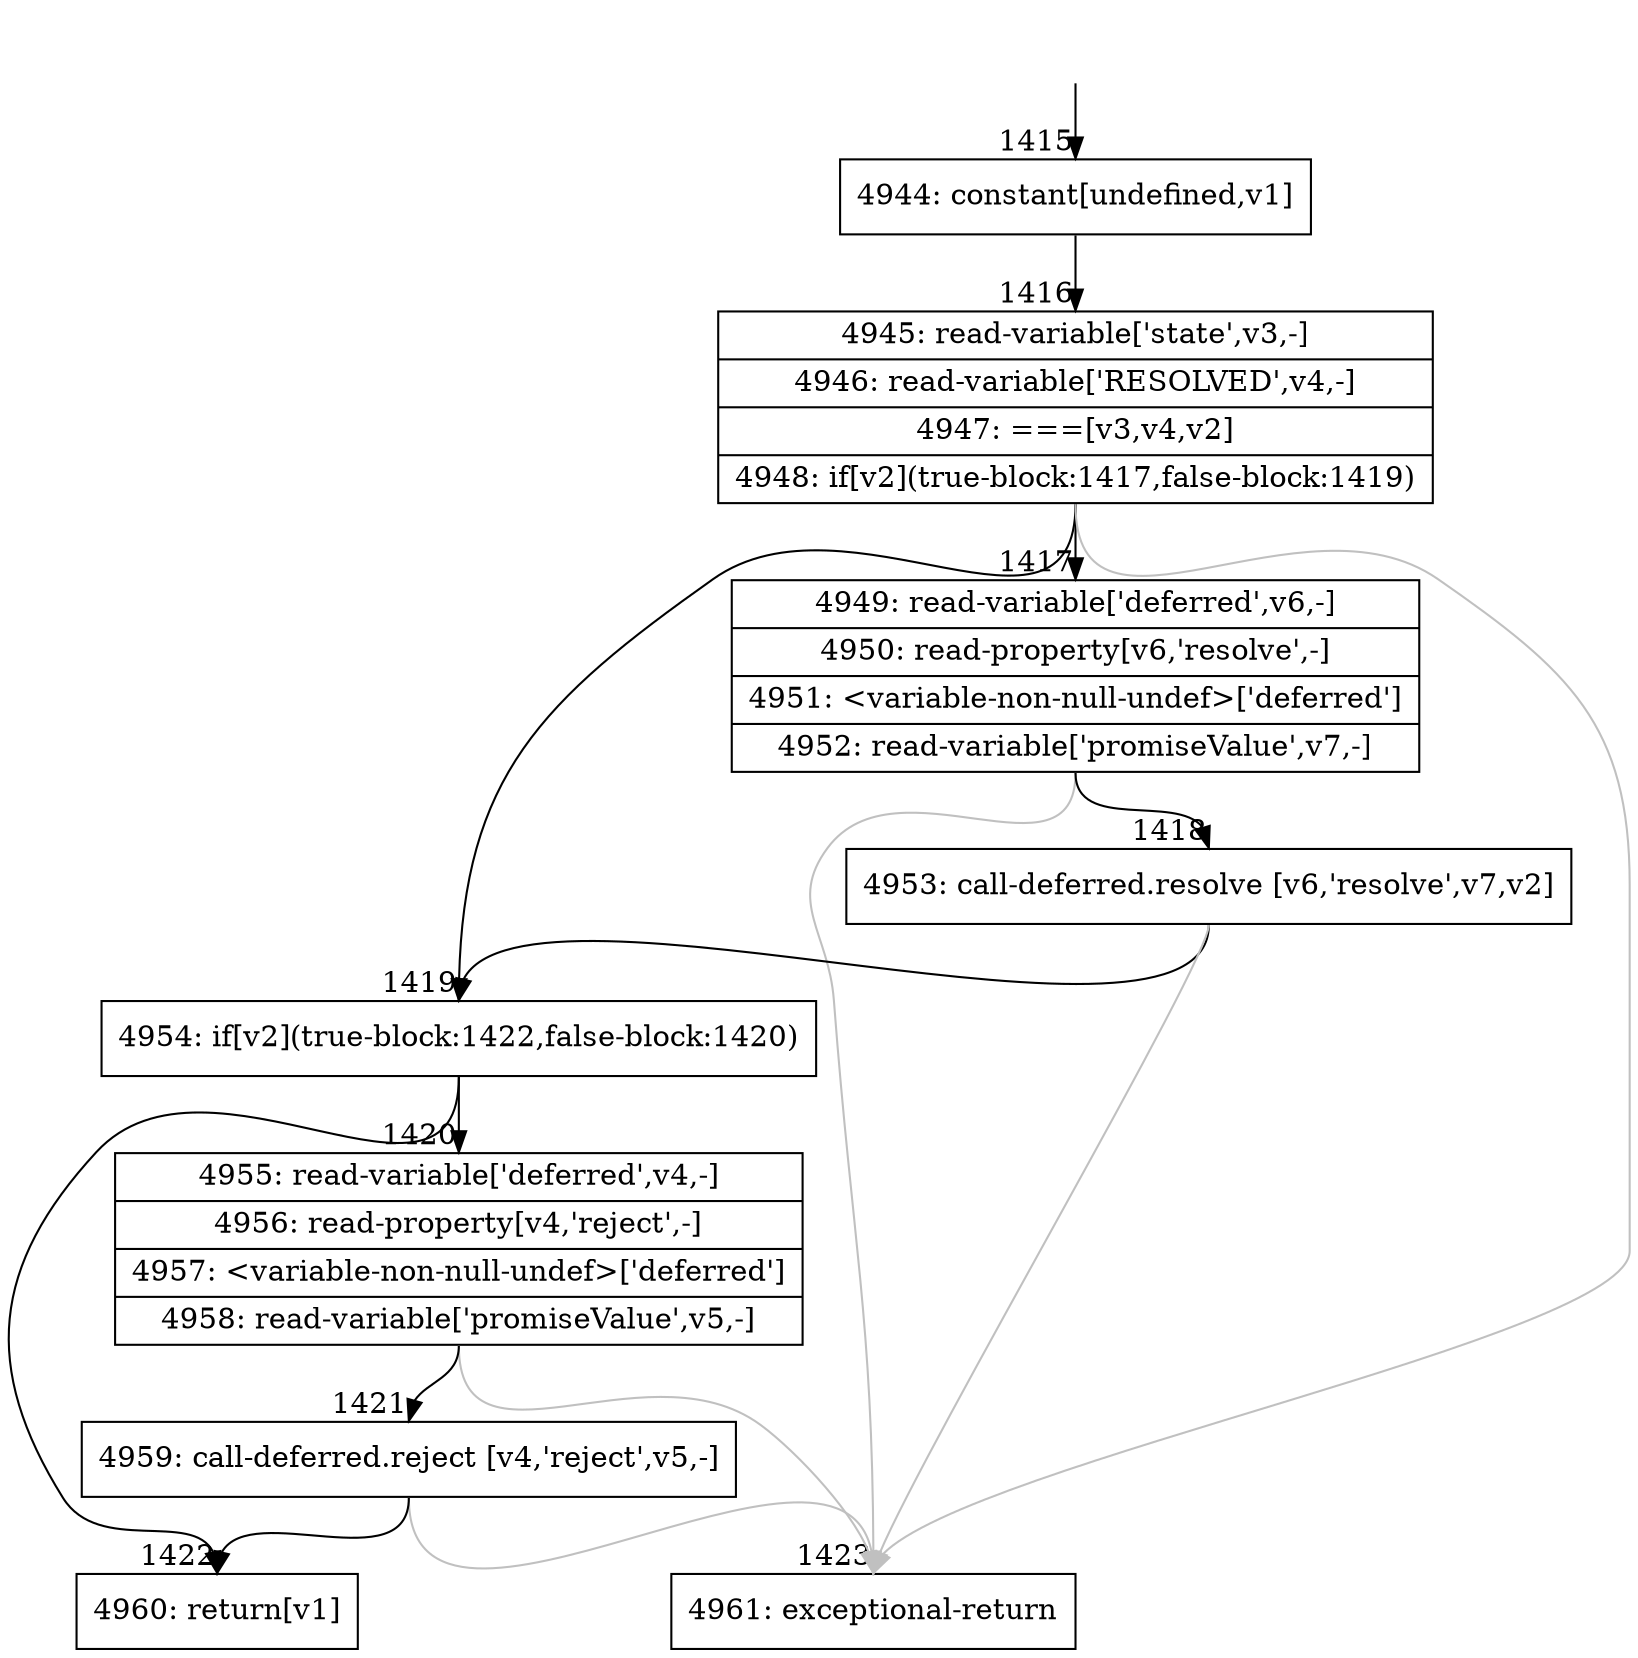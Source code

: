 digraph {
rankdir="TD"
BB_entry61[shape=none,label=""];
BB_entry61 -> BB1415 [tailport=s, headport=n, headlabel="    1415"]
BB1415 [shape=record label="{4944: constant[undefined,v1]}" ] 
BB1415 -> BB1416 [tailport=s, headport=n, headlabel="      1416"]
BB1416 [shape=record label="{4945: read-variable['state',v3,-]|4946: read-variable['RESOLVED',v4,-]|4947: ===[v3,v4,v2]|4948: if[v2](true-block:1417,false-block:1419)}" ] 
BB1416 -> BB1419 [tailport=s, headport=n, headlabel="      1419"]
BB1416 -> BB1417 [tailport=s, headport=n, headlabel="      1417"]
BB1416 -> BB1423 [tailport=s, headport=n, color=gray, headlabel="      1423"]
BB1417 [shape=record label="{4949: read-variable['deferred',v6,-]|4950: read-property[v6,'resolve',-]|4951: \<variable-non-null-undef\>['deferred']|4952: read-variable['promiseValue',v7,-]}" ] 
BB1417 -> BB1418 [tailport=s, headport=n, headlabel="      1418"]
BB1417 -> BB1423 [tailport=s, headport=n, color=gray]
BB1418 [shape=record label="{4953: call-deferred.resolve [v6,'resolve',v7,v2]}" ] 
BB1418 -> BB1419 [tailport=s, headport=n]
BB1418 -> BB1423 [tailport=s, headport=n, color=gray]
BB1419 [shape=record label="{4954: if[v2](true-block:1422,false-block:1420)}" ] 
BB1419 -> BB1422 [tailport=s, headport=n, headlabel="      1422"]
BB1419 -> BB1420 [tailport=s, headport=n, headlabel="      1420"]
BB1420 [shape=record label="{4955: read-variable['deferred',v4,-]|4956: read-property[v4,'reject',-]|4957: \<variable-non-null-undef\>['deferred']|4958: read-variable['promiseValue',v5,-]}" ] 
BB1420 -> BB1421 [tailport=s, headport=n, headlabel="      1421"]
BB1420 -> BB1423 [tailport=s, headport=n, color=gray]
BB1421 [shape=record label="{4959: call-deferred.reject [v4,'reject',v5,-]}" ] 
BB1421 -> BB1422 [tailport=s, headport=n]
BB1421 -> BB1423 [tailport=s, headport=n, color=gray]
BB1422 [shape=record label="{4960: return[v1]}" ] 
BB1423 [shape=record label="{4961: exceptional-return}" ] 
//#$~ 911
}
